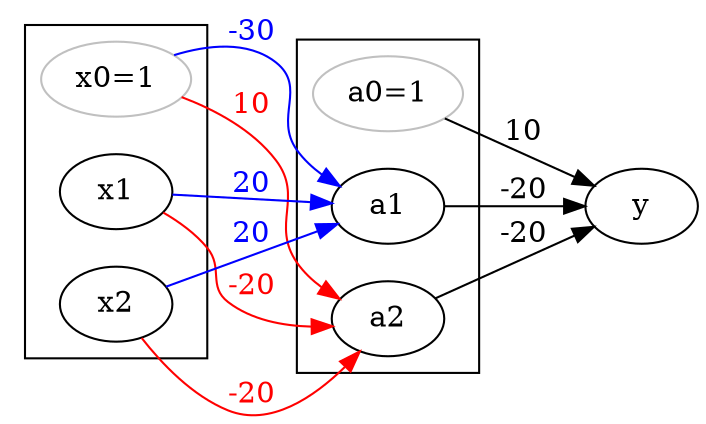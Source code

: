 digraph{
	rankdir=LR;
	subgraph cluster_0{
		rankdir=TB;
		x0[label="x0=1";color="gray"];
		x1;x2;
	}
	subgraph cluster_1{
		rankdir=TB;
		a0[label="a0=1";color="gray"];
		a1;a2;
	}
	
	x0->a1[label=<<font color='blue'>-30</font>>;color=blue];
	x1->a1[label=<<font color='blue'>20</font>>;color=blue];
	x2->a1[label=<<font color='blue'>20</font>>;color=blue];
	x0->a2[label=<<font color='red'>10</font>>;color=red];
	x1->a2[label=<<font color='red'>-20</font>>;color=red];
	x2->a2[label=<<font color='red'>-20</font>>;color=red];
	a0->y[label="10"];
	a1->y[label="-20"];
	a2->y[label="-20"];
}


